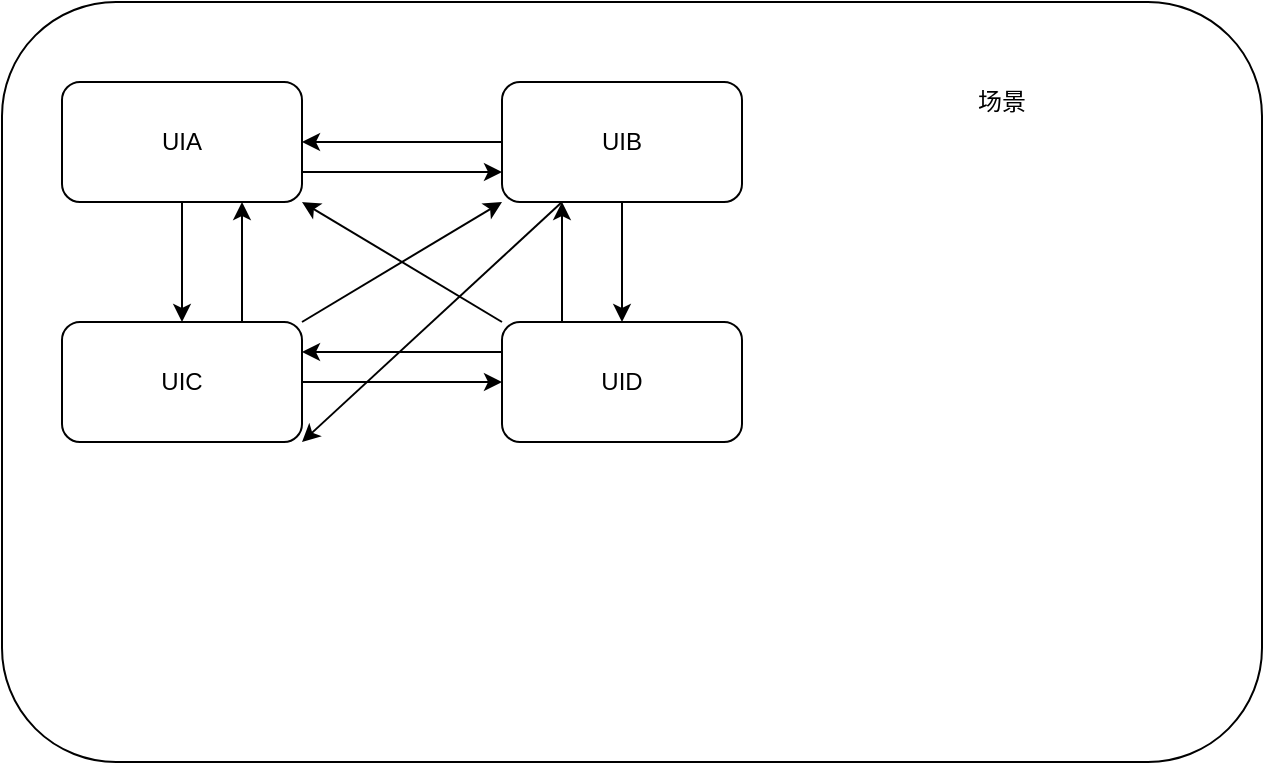 <mxfile version="13.9.9" type="device"><diagram id="t0iVsF0hg23ecsJwJucj" name="第 1 页"><mxGraphModel dx="1086" dy="806" grid="1" gridSize="10" guides="1" tooltips="1" connect="1" arrows="1" fold="1" page="1" pageScale="1" pageWidth="827" pageHeight="1169" math="0" shadow="0"><root><mxCell id="0"/><mxCell id="1" parent="0"/><mxCell id="YqMjvXgp7R2hNrgDadvu-1" value="" style="rounded=1;whiteSpace=wrap;html=1;" vertex="1" parent="1"><mxGeometry x="80" y="250" width="630" height="380" as="geometry"/></mxCell><mxCell id="YqMjvXgp7R2hNrgDadvu-6" style="edgeStyle=orthogonalEdgeStyle;rounded=0;orthogonalLoop=1;jettySize=auto;html=1;entryX=0.5;entryY=0;entryDx=0;entryDy=0;" edge="1" parent="1" source="YqMjvXgp7R2hNrgDadvu-2" target="YqMjvXgp7R2hNrgDadvu-4"><mxGeometry relative="1" as="geometry"/></mxCell><mxCell id="YqMjvXgp7R2hNrgDadvu-16" style="edgeStyle=none;rounded=0;orthogonalLoop=1;jettySize=auto;html=1;exitX=1;exitY=0.75;exitDx=0;exitDy=0;entryX=0;entryY=0.75;entryDx=0;entryDy=0;" edge="1" parent="1" source="YqMjvXgp7R2hNrgDadvu-2" target="YqMjvXgp7R2hNrgDadvu-3"><mxGeometry relative="1" as="geometry"/></mxCell><mxCell id="YqMjvXgp7R2hNrgDadvu-2" value="UIA" style="rounded=1;whiteSpace=wrap;html=1;" vertex="1" parent="1"><mxGeometry x="110" y="290" width="120" height="60" as="geometry"/></mxCell><mxCell id="YqMjvXgp7R2hNrgDadvu-12" value="" style="edgeStyle=none;rounded=0;orthogonalLoop=1;jettySize=auto;html=1;" edge="1" parent="1" source="YqMjvXgp7R2hNrgDadvu-3" target="YqMjvXgp7R2hNrgDadvu-2"><mxGeometry relative="1" as="geometry"/></mxCell><mxCell id="YqMjvXgp7R2hNrgDadvu-13" value="" style="edgeStyle=none;rounded=0;orthogonalLoop=1;jettySize=auto;html=1;" edge="1" parent="1" source="YqMjvXgp7R2hNrgDadvu-3" target="YqMjvXgp7R2hNrgDadvu-5"><mxGeometry relative="1" as="geometry"/></mxCell><mxCell id="YqMjvXgp7R2hNrgDadvu-14" style="edgeStyle=none;rounded=0;orthogonalLoop=1;jettySize=auto;html=1;exitX=0.25;exitY=1;exitDx=0;exitDy=0;entryX=1;entryY=1;entryDx=0;entryDy=0;" edge="1" parent="1" source="YqMjvXgp7R2hNrgDadvu-3" target="YqMjvXgp7R2hNrgDadvu-4"><mxGeometry relative="1" as="geometry"/></mxCell><mxCell id="YqMjvXgp7R2hNrgDadvu-3" value="UIB" style="rounded=1;whiteSpace=wrap;html=1;" vertex="1" parent="1"><mxGeometry x="330" y="290" width="120" height="60" as="geometry"/></mxCell><mxCell id="YqMjvXgp7R2hNrgDadvu-7" style="edgeStyle=orthogonalEdgeStyle;rounded=0;orthogonalLoop=1;jettySize=auto;html=1;exitX=0.75;exitY=0;exitDx=0;exitDy=0;entryX=0.75;entryY=1;entryDx=0;entryDy=0;" edge="1" parent="1" source="YqMjvXgp7R2hNrgDadvu-4" target="YqMjvXgp7R2hNrgDadvu-2"><mxGeometry relative="1" as="geometry"/></mxCell><mxCell id="YqMjvXgp7R2hNrgDadvu-8" style="edgeStyle=orthogonalEdgeStyle;rounded=0;orthogonalLoop=1;jettySize=auto;html=1;entryX=0;entryY=0.5;entryDx=0;entryDy=0;" edge="1" parent="1" source="YqMjvXgp7R2hNrgDadvu-4" target="YqMjvXgp7R2hNrgDadvu-5"><mxGeometry relative="1" as="geometry"/></mxCell><mxCell id="YqMjvXgp7R2hNrgDadvu-11" style="edgeStyle=none;rounded=0;orthogonalLoop=1;jettySize=auto;html=1;exitX=1;exitY=0;exitDx=0;exitDy=0;entryX=0;entryY=1;entryDx=0;entryDy=0;" edge="1" parent="1" source="YqMjvXgp7R2hNrgDadvu-4" target="YqMjvXgp7R2hNrgDadvu-3"><mxGeometry relative="1" as="geometry"/></mxCell><mxCell id="YqMjvXgp7R2hNrgDadvu-4" value="UIC" style="rounded=1;whiteSpace=wrap;html=1;" vertex="1" parent="1"><mxGeometry x="110" y="410" width="120" height="60" as="geometry"/></mxCell><mxCell id="YqMjvXgp7R2hNrgDadvu-9" style="edgeStyle=orthogonalEdgeStyle;rounded=0;orthogonalLoop=1;jettySize=auto;html=1;exitX=0;exitY=0.25;exitDx=0;exitDy=0;entryX=1;entryY=0.25;entryDx=0;entryDy=0;" edge="1" parent="1" source="YqMjvXgp7R2hNrgDadvu-5" target="YqMjvXgp7R2hNrgDadvu-4"><mxGeometry relative="1" as="geometry"/></mxCell><mxCell id="YqMjvXgp7R2hNrgDadvu-10" style="rounded=0;orthogonalLoop=1;jettySize=auto;html=1;exitX=0;exitY=0;exitDx=0;exitDy=0;entryX=1;entryY=1;entryDx=0;entryDy=0;" edge="1" parent="1" source="YqMjvXgp7R2hNrgDadvu-5" target="YqMjvXgp7R2hNrgDadvu-2"><mxGeometry relative="1" as="geometry"/></mxCell><mxCell id="YqMjvXgp7R2hNrgDadvu-15" style="edgeStyle=none;rounded=0;orthogonalLoop=1;jettySize=auto;html=1;exitX=0.25;exitY=0;exitDx=0;exitDy=0;entryX=0.25;entryY=1;entryDx=0;entryDy=0;" edge="1" parent="1" source="YqMjvXgp7R2hNrgDadvu-5" target="YqMjvXgp7R2hNrgDadvu-3"><mxGeometry relative="1" as="geometry"/></mxCell><mxCell id="YqMjvXgp7R2hNrgDadvu-5" value="UID" style="rounded=1;whiteSpace=wrap;html=1;" vertex="1" parent="1"><mxGeometry x="330" y="410" width="120" height="60" as="geometry"/></mxCell><mxCell id="YqMjvXgp7R2hNrgDadvu-17" value="场景" style="text;html=1;strokeColor=none;fillColor=none;align=center;verticalAlign=middle;whiteSpace=wrap;rounded=0;" vertex="1" parent="1"><mxGeometry x="560" y="290" width="40" height="20" as="geometry"/></mxCell></root></mxGraphModel></diagram></mxfile>